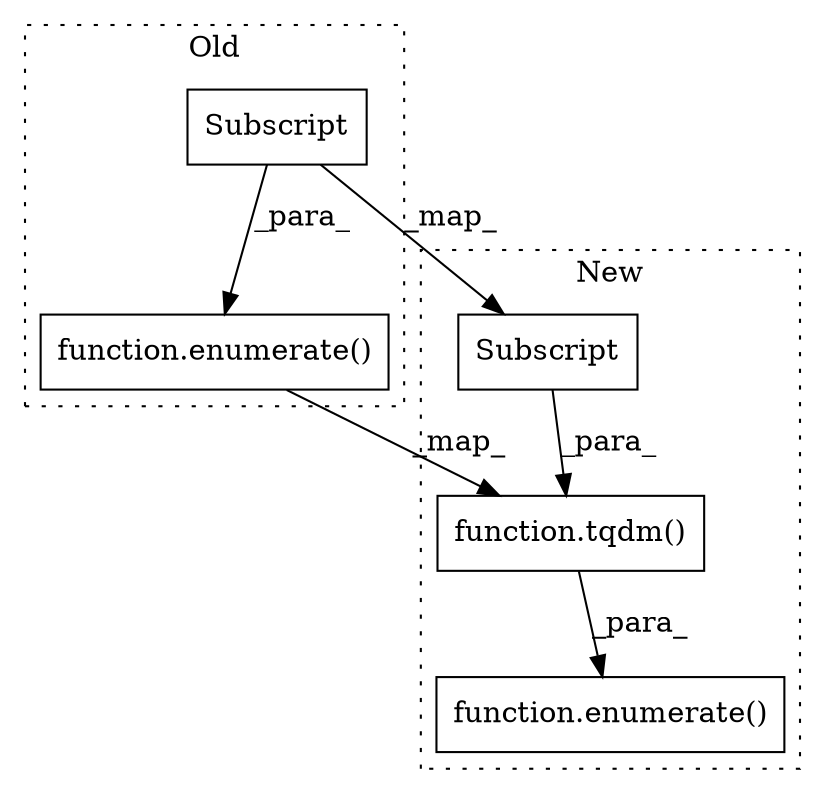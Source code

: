 digraph G {
subgraph cluster0 {
1 [label="function.enumerate()" a="75" s="4375,4415" l="10,1" shape="box"];
5 [label="Subscript" a="63" s="4385,0" l="30,0" shape="box"];
label = "Old";
style="dotted";
}
subgraph cluster1 {
2 [label="function.tqdm()" a="75" s="4501,4535" l="5,1" shape="box"];
3 [label="function.enumerate()" a="75" s="4491,4536" l="10,1" shape="box"];
4 [label="Subscript" a="63" s="4506,0" l="29,0" shape="box"];
label = "New";
style="dotted";
}
1 -> 2 [label="_map_"];
2 -> 3 [label="_para_"];
4 -> 2 [label="_para_"];
5 -> 1 [label="_para_"];
5 -> 4 [label="_map_"];
}